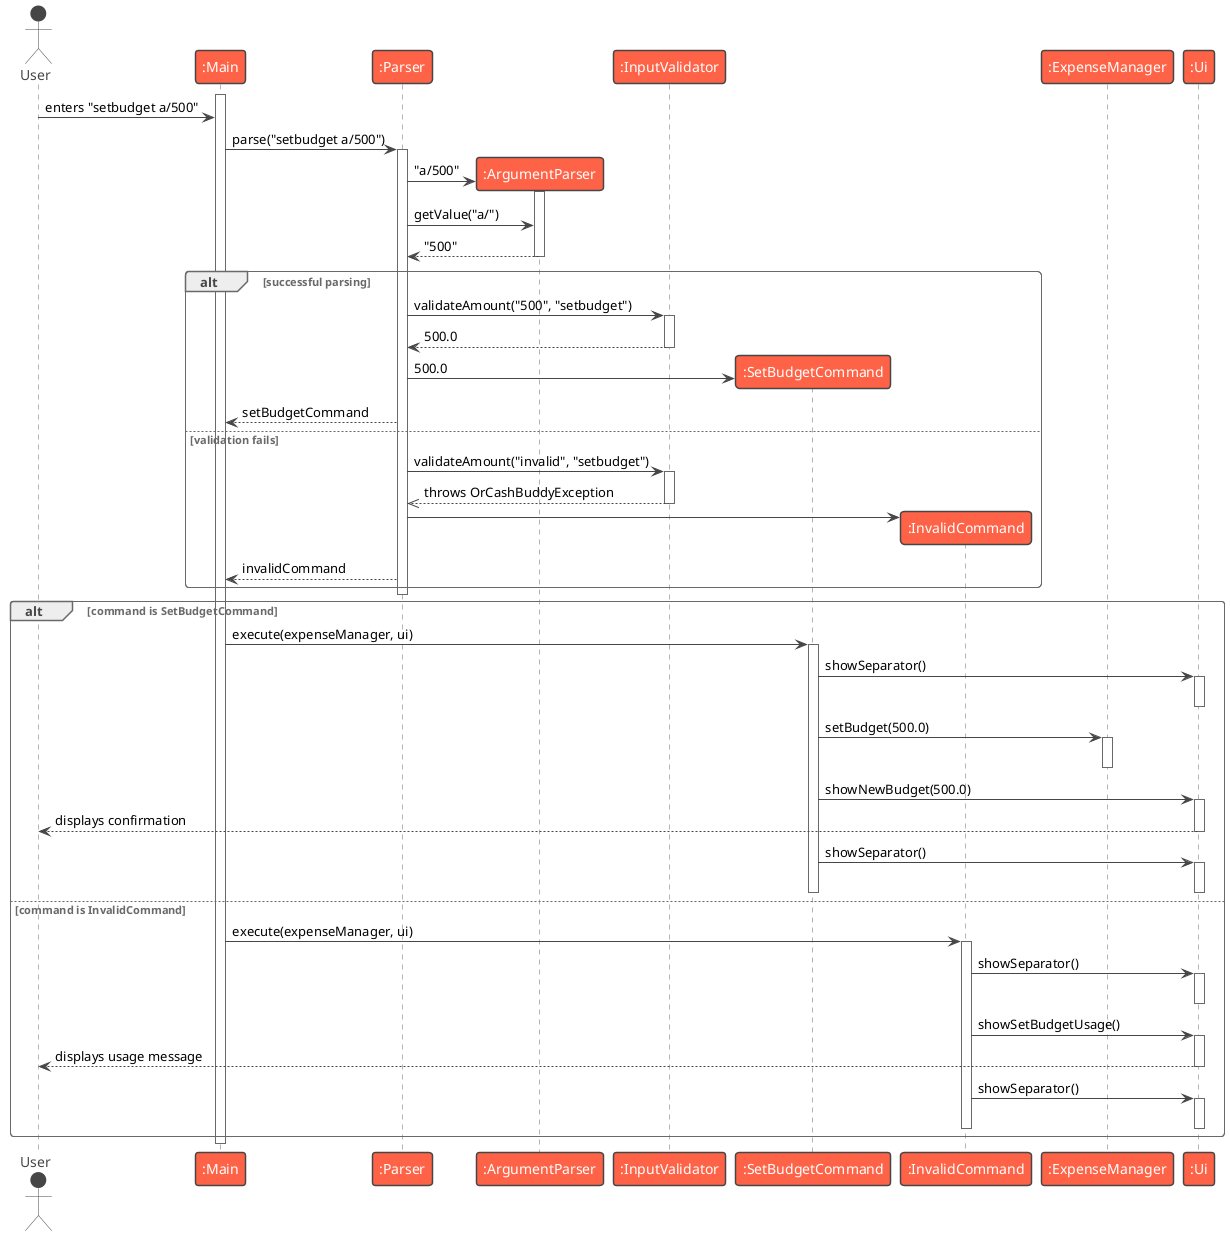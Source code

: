 @startuml
!theme vibrant
actor User
participant ":Main" as Main
participant ":Parser" as Parser
participant ":ArgumentParser" as ArgumentParser
participant ":InputValidator" as InputValidator
participant ":SetBudgetCommand" as SetBudgetCommand
participant ":InvalidCommand" as InvalidCommand
participant ":ExpenseManager" as ExpenseManager
participant ":Ui" as Ui

activate Main

User -> Main : enters "setbudget a/500"

Main -> Parser : parse("setbudget a/500")
activate Parser

create ArgumentParser
Parser -> ArgumentParser : "a/500"
activate ArgumentParser
Parser -> ArgumentParser : getValue("a/")
ArgumentParser --> Parser : "500"
deactivate ArgumentParser

alt successful parsing

    Parser -> InputValidator : validateAmount("500", "setbudget")
    activate InputValidator
    InputValidator --> Parser : 500.0
    deactivate InputValidator

    create SetBudgetCommand
    Parser -> SetBudgetCommand : 500.0
    Parser --> Main : setBudgetCommand

else validation fails

    Parser -> InputValidator : validateAmount("invalid", "setbudget")
    activate InputValidator
    InputValidator -->> Parser : throws OrCashBuddyException
    deactivate InputValidator

    create InvalidCommand
    Parser -> InvalidCommand
    Parser --> Main : invalidCommand

end

deactivate Parser

alt command is SetBudgetCommand
    Main -> SetBudgetCommand : execute(expenseManager, ui)
    activate SetBudgetCommand

    SetBudgetCommand -> Ui : showSeparator()
    activate Ui
    deactivate Ui

    SetBudgetCommand -> ExpenseManager : setBudget(500.0)
    activate ExpenseManager
    deactivate ExpenseManager

    SetBudgetCommand -> Ui : showNewBudget(500.0)
    activate Ui
    Ui --> User : displays confirmation
    deactivate Ui

    SetBudgetCommand -> Ui : showSeparator()
    activate Ui
    deactivate Ui

    deactivate SetBudgetCommand

else command is InvalidCommand
    Main -> InvalidCommand : execute(expenseManager, ui)
    activate InvalidCommand

    InvalidCommand -> Ui : showSeparator()
    activate Ui
    deactivate Ui

    InvalidCommand -> Ui : showSetBudgetUsage()
    activate Ui
    Ui --> User : displays usage message
    deactivate Ui

    InvalidCommand -> Ui : showSeparator()
    activate Ui
    deactivate Ui

    deactivate InvalidCommand
end

deactivate Main
@enduml
